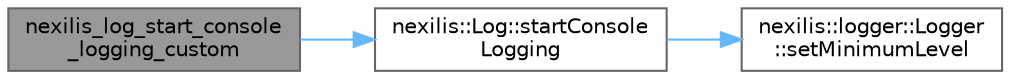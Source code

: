 digraph "nexilis_log_start_console_logging_custom"
{
 // LATEX_PDF_SIZE
  bgcolor="transparent";
  edge [fontname=Helvetica,fontsize=10,labelfontname=Helvetica,labelfontsize=10];
  node [fontname=Helvetica,fontsize=10,shape=box,height=0.2,width=0.4];
  rankdir="LR";
  Node1 [id="Node000001",label="nexilis_log_start_console\l_logging_custom",height=0.2,width=0.4,color="gray40", fillcolor="grey60", style="filled", fontcolor="black",tooltip=" "];
  Node1 -> Node2 [id="edge1_Node000001_Node000002",color="steelblue1",style="solid",tooltip=" "];
  Node2 [id="Node000002",label="nexilis::Log::startConsole\lLogging",height=0.2,width=0.4,color="grey40", fillcolor="white", style="filled",URL="$dc/dbc/classnexilis_1_1Log.html#abbd026f57e504fcc5f563991787d3a53",tooltip=" "];
  Node2 -> Node3 [id="edge2_Node000002_Node000003",color="steelblue1",style="solid",tooltip=" "];
  Node3 [id="Node000003",label="nexilis::logger::Logger\l::setMinimumLevel",height=0.2,width=0.4,color="grey40", fillcolor="white", style="filled",URL="$db/d91/classnexilis_1_1logger_1_1Logger.html#a3cbc5820f09b2c90ed3039e3e701eafe",tooltip=" "];
}
